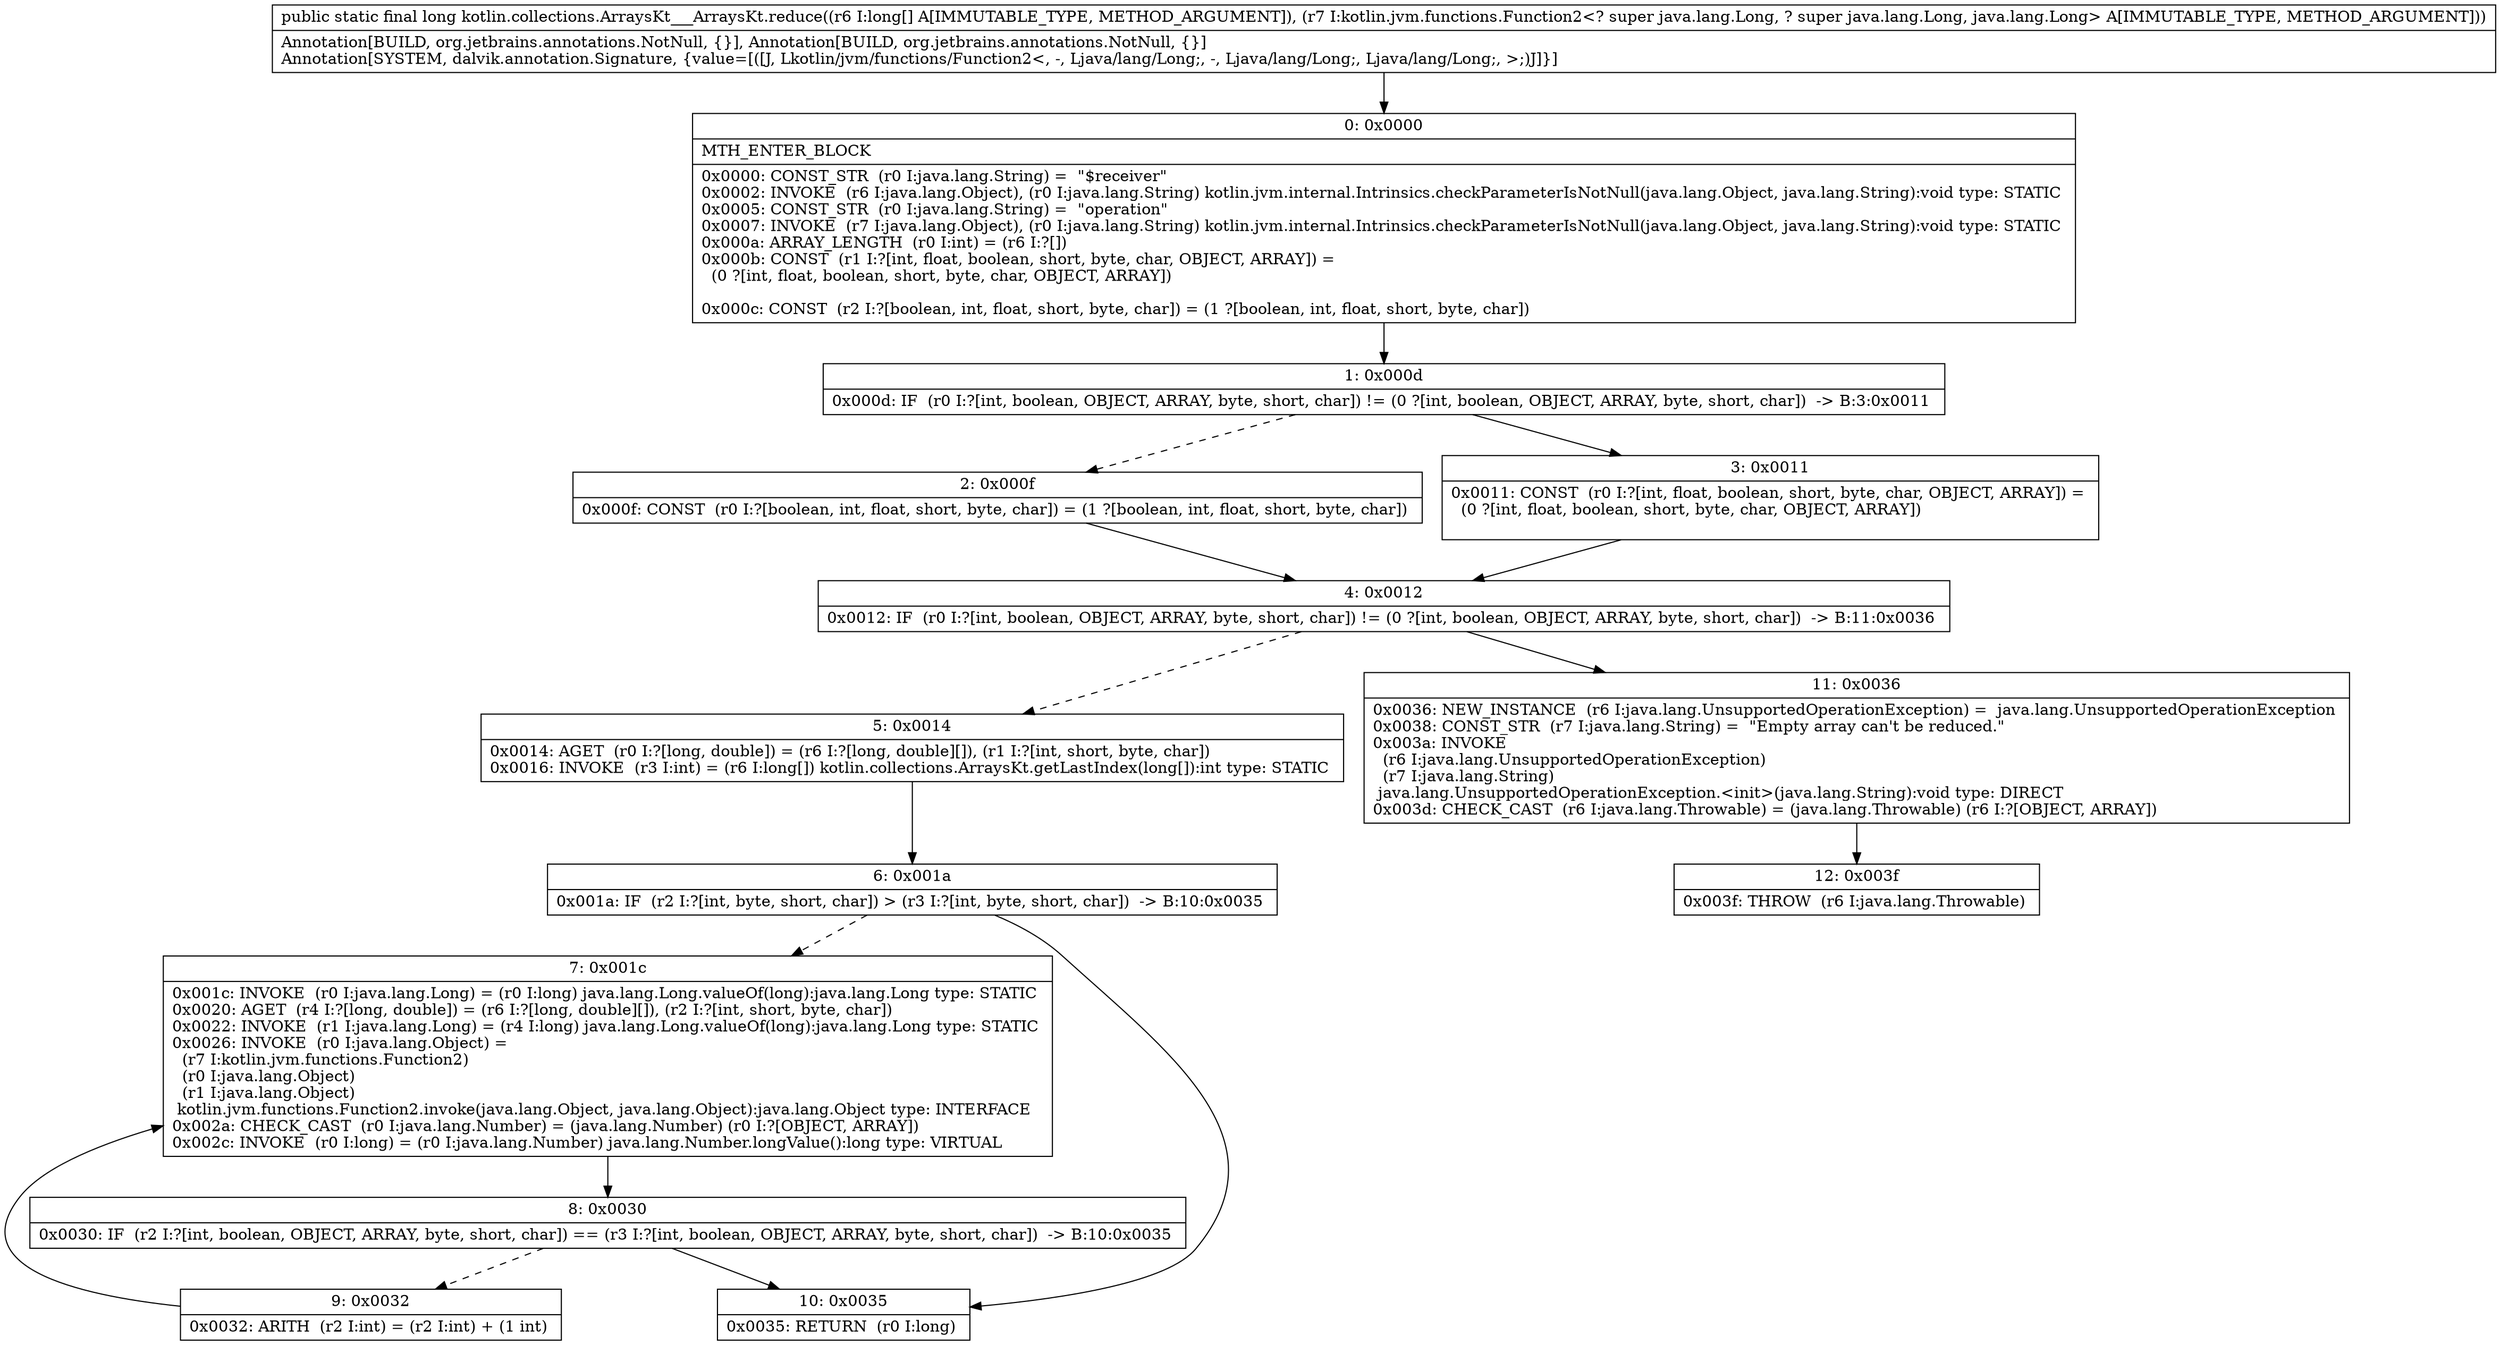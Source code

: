digraph "CFG forkotlin.collections.ArraysKt___ArraysKt.reduce([JLkotlin\/jvm\/functions\/Function2;)J" {
Node_0 [shape=record,label="{0\:\ 0x0000|MTH_ENTER_BLOCK\l|0x0000: CONST_STR  (r0 I:java.lang.String) =  \"$receiver\" \l0x0002: INVOKE  (r6 I:java.lang.Object), (r0 I:java.lang.String) kotlin.jvm.internal.Intrinsics.checkParameterIsNotNull(java.lang.Object, java.lang.String):void type: STATIC \l0x0005: CONST_STR  (r0 I:java.lang.String) =  \"operation\" \l0x0007: INVOKE  (r7 I:java.lang.Object), (r0 I:java.lang.String) kotlin.jvm.internal.Intrinsics.checkParameterIsNotNull(java.lang.Object, java.lang.String):void type: STATIC \l0x000a: ARRAY_LENGTH  (r0 I:int) = (r6 I:?[]) \l0x000b: CONST  (r1 I:?[int, float, boolean, short, byte, char, OBJECT, ARRAY]) = \l  (0 ?[int, float, boolean, short, byte, char, OBJECT, ARRAY])\l \l0x000c: CONST  (r2 I:?[boolean, int, float, short, byte, char]) = (1 ?[boolean, int, float, short, byte, char]) \l}"];
Node_1 [shape=record,label="{1\:\ 0x000d|0x000d: IF  (r0 I:?[int, boolean, OBJECT, ARRAY, byte, short, char]) != (0 ?[int, boolean, OBJECT, ARRAY, byte, short, char])  \-\> B:3:0x0011 \l}"];
Node_2 [shape=record,label="{2\:\ 0x000f|0x000f: CONST  (r0 I:?[boolean, int, float, short, byte, char]) = (1 ?[boolean, int, float, short, byte, char]) \l}"];
Node_3 [shape=record,label="{3\:\ 0x0011|0x0011: CONST  (r0 I:?[int, float, boolean, short, byte, char, OBJECT, ARRAY]) = \l  (0 ?[int, float, boolean, short, byte, char, OBJECT, ARRAY])\l \l}"];
Node_4 [shape=record,label="{4\:\ 0x0012|0x0012: IF  (r0 I:?[int, boolean, OBJECT, ARRAY, byte, short, char]) != (0 ?[int, boolean, OBJECT, ARRAY, byte, short, char])  \-\> B:11:0x0036 \l}"];
Node_5 [shape=record,label="{5\:\ 0x0014|0x0014: AGET  (r0 I:?[long, double]) = (r6 I:?[long, double][]), (r1 I:?[int, short, byte, char]) \l0x0016: INVOKE  (r3 I:int) = (r6 I:long[]) kotlin.collections.ArraysKt.getLastIndex(long[]):int type: STATIC \l}"];
Node_6 [shape=record,label="{6\:\ 0x001a|0x001a: IF  (r2 I:?[int, byte, short, char]) \> (r3 I:?[int, byte, short, char])  \-\> B:10:0x0035 \l}"];
Node_7 [shape=record,label="{7\:\ 0x001c|0x001c: INVOKE  (r0 I:java.lang.Long) = (r0 I:long) java.lang.Long.valueOf(long):java.lang.Long type: STATIC \l0x0020: AGET  (r4 I:?[long, double]) = (r6 I:?[long, double][]), (r2 I:?[int, short, byte, char]) \l0x0022: INVOKE  (r1 I:java.lang.Long) = (r4 I:long) java.lang.Long.valueOf(long):java.lang.Long type: STATIC \l0x0026: INVOKE  (r0 I:java.lang.Object) = \l  (r7 I:kotlin.jvm.functions.Function2)\l  (r0 I:java.lang.Object)\l  (r1 I:java.lang.Object)\l kotlin.jvm.functions.Function2.invoke(java.lang.Object, java.lang.Object):java.lang.Object type: INTERFACE \l0x002a: CHECK_CAST  (r0 I:java.lang.Number) = (java.lang.Number) (r0 I:?[OBJECT, ARRAY]) \l0x002c: INVOKE  (r0 I:long) = (r0 I:java.lang.Number) java.lang.Number.longValue():long type: VIRTUAL \l}"];
Node_8 [shape=record,label="{8\:\ 0x0030|0x0030: IF  (r2 I:?[int, boolean, OBJECT, ARRAY, byte, short, char]) == (r3 I:?[int, boolean, OBJECT, ARRAY, byte, short, char])  \-\> B:10:0x0035 \l}"];
Node_9 [shape=record,label="{9\:\ 0x0032|0x0032: ARITH  (r2 I:int) = (r2 I:int) + (1 int) \l}"];
Node_10 [shape=record,label="{10\:\ 0x0035|0x0035: RETURN  (r0 I:long) \l}"];
Node_11 [shape=record,label="{11\:\ 0x0036|0x0036: NEW_INSTANCE  (r6 I:java.lang.UnsupportedOperationException) =  java.lang.UnsupportedOperationException \l0x0038: CONST_STR  (r7 I:java.lang.String) =  \"Empty array can't be reduced.\" \l0x003a: INVOKE  \l  (r6 I:java.lang.UnsupportedOperationException)\l  (r7 I:java.lang.String)\l java.lang.UnsupportedOperationException.\<init\>(java.lang.String):void type: DIRECT \l0x003d: CHECK_CAST  (r6 I:java.lang.Throwable) = (java.lang.Throwable) (r6 I:?[OBJECT, ARRAY]) \l}"];
Node_12 [shape=record,label="{12\:\ 0x003f|0x003f: THROW  (r6 I:java.lang.Throwable) \l}"];
MethodNode[shape=record,label="{public static final long kotlin.collections.ArraysKt___ArraysKt.reduce((r6 I:long[] A[IMMUTABLE_TYPE, METHOD_ARGUMENT]), (r7 I:kotlin.jvm.functions.Function2\<? super java.lang.Long, ? super java.lang.Long, java.lang.Long\> A[IMMUTABLE_TYPE, METHOD_ARGUMENT]))  | Annotation[BUILD, org.jetbrains.annotations.NotNull, \{\}], Annotation[BUILD, org.jetbrains.annotations.NotNull, \{\}]\lAnnotation[SYSTEM, dalvik.annotation.Signature, \{value=[([J, Lkotlin\/jvm\/functions\/Function2\<, \-, Ljava\/lang\/Long;, \-, Ljava\/lang\/Long;, Ljava\/lang\/Long;, \>;)J]\}]\l}"];
MethodNode -> Node_0;
Node_0 -> Node_1;
Node_1 -> Node_2[style=dashed];
Node_1 -> Node_3;
Node_2 -> Node_4;
Node_3 -> Node_4;
Node_4 -> Node_5[style=dashed];
Node_4 -> Node_11;
Node_5 -> Node_6;
Node_6 -> Node_7[style=dashed];
Node_6 -> Node_10;
Node_7 -> Node_8;
Node_8 -> Node_9[style=dashed];
Node_8 -> Node_10;
Node_9 -> Node_7;
Node_11 -> Node_12;
}

